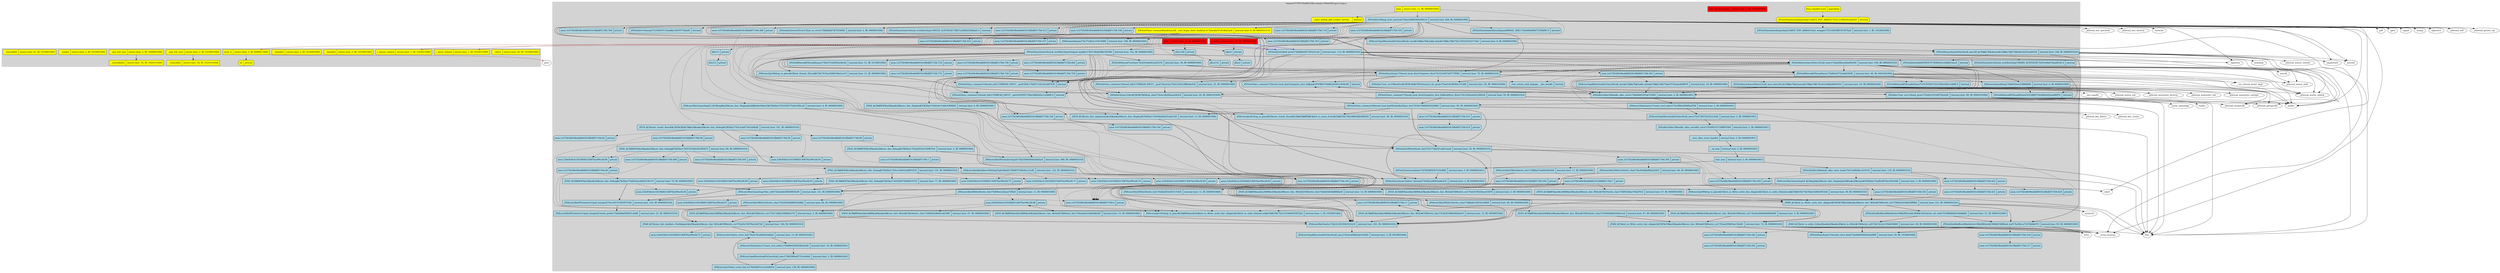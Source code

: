 digraph Summary {
  // Module: 
  subgraph cluster_4294967295 {
    style = filled;
    color = lightgrey;
    label = "";
    node [style=filled,fillcolor=lightblue];
    M4294967295_1382681549752930563 [shape="record",label="__clzsi2|extern (inst: 29, ffl: 1010001000)}",fillcolor="yellow"]; // function, visibility, dsoLocal, preserved, not eligible to import
    M4294967295_2035041623734314665 [shape="record",label="print_it|extern (inst: 2, ffl: 0000011000)}",fillcolor="yellow"]; // function, dsoLocal, not eligible to import
    M4294967295_3194354658355578102 [shape="record",label="c_never_inlined|extern (inst: 1, ffl: 1010011000)}",fillcolor="yellow"]; // function, dsoLocal, not eligible to import
    M4294967295_3780948662855258716 [shape="Mrecord",label="str|private}",fillcolor="yellow"]; // variable, constant, dsoLocal, not eligible to import
    M4294967295_4517987130037941523 [shape="record",label="__extendhfsf2|extern (inst: 30, ffl: 1000101000)}",fillcolor="yellow"]; // function, visibility, dsoLocal, not eligible to import
    M4294967295_7878643090645674459 [shape="record",label="__floatdisf|extern (inst: 2, ffl: 1010001000)}",fillcolor="yellow"]; // function, visibility, dsoLocal, preserved, not eligible to import
    M4294967295_7977289520871601084 [shape="record",label="__floatdixf|extern (inst: 2, ffl: 1010001000)}",fillcolor="yellow"]; // function, visibility, dsoLocal, preserved, not eligible to import
    M4294967295_7991820659989285071 [shape="record",label="c_always_inlined|extern (inst: 1, ffl: 1010011000)}",fillcolor="yellow"]; // function, dsoLocal, not eligible to import
    M4294967295_8144914199976775446 [shape="record",label="__gnu_f2h_ieee|extern (inst: 2, ffl: 1010001000)}",fillcolor="yellow"]; // function, visibility, dsoLocal, preserved, not eligible to import
    M4294967295_10047425869264576372 [shape="record",label="__truncsfhf2|extern (inst: 58, ffl: 1010101000)}",fillcolor="yellow"]; // function, visibility, dsoLocal, not eligible to import
    M4294967295_15193678060512224300 [shape="record",label="__gnu_h2f_ieee|extern (inst: 2, ffl: 1000001000)}",fillcolor="yellow"]; // function, visibility, dsoLocal, preserved, not eligible to import
    M4294967295_15650339089946163579 [shape="record",label="__negdi2|extern (inst: 2, ffl: 1010001000)}",fillcolor="yellow"]; // function, visibility, dsoLocal, preserved, not eligible to import
    M4294967295_15977682644925902008 [shape="record",label="__truncdfhf2|extern (inst: 61, ffl: 1010001000)}",fillcolor="yellow"]; // function, visibility, dsoLocal, preserved, not eligible to import
    // Edges:
    M4294967295_2035041623734314665 -> M4294967295_3780948662855258716 [style=dashed]; // ref
    M4294967295_8144914199976775446 -> M4294967295_10047425869264576372 // call (hotness : Unknown)
    M4294967295_15193678060512224300 -> M4294967295_4517987130037941523 // call (hotness : Unknown)
  }
  // Module: /insilications/gstuff/stuff/things/build/git-clr/cross-lang-lto-pgo-smoketest2/target/x86_64-unknown-linux-gnu/release/deps/rsmain-677957e4a8b5338a.rsmain.19de4ef9-cgu.0.rcgu.o
  subgraph cluster_0 {
    style = filled;
    color = lightgrey;
    label = "rsmain-677957e4a8b5338a.rsmain.19de4ef9-cgu.0.rcgu.o";
    node [style=filled,fillcolor=lightblue];
    M0_10506814607264262 [shape="record",label="_ZN3std2io5error5Error13last_os_error17hfdb0dd74f7f1049fE|internal (inst: 2, ffl: 0000001000)}"]; // function, dsoLocal
    M0_12351681666615882 [shape="record",label="_ZN3std6thread7current17hcb35a9ef45ac6537E|internal (inst: 39, ffl: 0000001000)}"]; // function, dsoLocal
    M0_143977376162639530 [shape="record",label="_ZN50_$LT$$RF$mut$u20$W$u20$as$u20$core..fmt..Write$GT$9write_str17h5c7dd0e10000b537E|internal (inst: 3, ffl: 0000001000)}"]; // function, dsoLocal
    M0_241250894192534169 [shape="record",label="_ZN80_$LT$std..io..Write..write_fmt..Adapter$LT$T$GT$$u20$as$u20$core..fmt..Write$GT$9write_str17h8d3ab194bb3ff9fbE|internal (inst: 221, ffl: 0000001010)}"]; // function, dsoLocal
    M0_337355733912966830 [shape="Mrecord",label="anon.23dc83de3c16530b8513b870ac99ecfd.72|private}"]; // variable, constant, dsoLocal
    M0_342122333441866789 [shape="Mrecord",label="anon.1e575b3d0c9beddd4010c58bdbf7c7b6.218|private}"]; // variable, constant, dsoLocal
    M0_430059599634358429 [shape="Mrecord",label="anon.1e575b3d0c9beddd4010c58bdbf7c7b6.105|private}"]; // variable, constant, dsoLocal
    M0_478659099324932813 [shape="Mrecord",label="_ZN3std3sys4unix14stack_overflow3imp13NEED_ALTSTACK17hfb7a328d02584dfaE.0|internal}"]; // variable, dsoLocal
    M0_646605923089535137 [shape="record",label="_ZN4core3fmt5Write9write_fmt17h8fba47a64856b030E|internal (inst: 11, ffl: 0000001000)}"]; // function, dsoLocal
    M0_799029524509754592 [shape="record",label="_ZN3std7process5abort17h7b05894397c65e88E|internal (inst: 2, ffl: 0000001001)}"]; // function, dsoLocal
    M0_873248282960796791 [shape="record",label="_ZN42_$LT$$RF$T$u20$as$u20$core..fmt..Debug$GT$3fmt17h5da855ef136997feE|internal (inst: 2, ffl: 0000001000)}"]; // function, dsoLocal
    M0_910016019655981192 [shape="Mrecord",label="anon.23dc83de3c16530b8513b870ac99ecfd.93|private}"]; // variable, constant, dsoLocal
    M0_928948446433611586 [shape="Mrecord",label="_ZN3std3sys4unix4args3imp15ARGV_INIT_ARRAY17h35121d6b24cba6e0E|internal}",fillcolor="yellow"]; // variable, constant, dsoLocal, not eligible to import
    M0_954192942585520457 [shape="Mrecord",label="anon.1e575b3d0c9beddd4010c58bdbf7c7b6.413|private}"]; // variable, constant, dsoLocal
    M0_977876170167238701 [shape="record",label="_ZN59_$LT$core..fmt..Arguments$u20$as$u20$core..fmt..Display$GT$3fmt17h4546a0fa35cda510E|internal (inst: 12, ffl: 0000001000)}"]; // function, dsoLocal
    M0_1119185193324090729 [shape="Mrecord",label="_ZN3std3sys4unix14stack_overflow3imp13MAIN_ALTSTACK17h5f1cb0a67daa0f52E.0|internal}"]; // variable, dsoLocal
    M0_1226390714920432080 [shape="record",label="_ZN3std4sync4once4Once9call_once28_$u7b$$u7b$closure$u7d$$u7d$17hbfe4ec9325ea6925E|internal (inst: 108, ffl: 0000001010)}"]; // function, dsoLocal
    M0_1498835514019663351 [shape="record",label="_ZN4core3fmt9Formatter12pad_integral17hcc4457e32f3975cbE|internal (inst: 310, ffl: 0000001010)}"]; // function, dsoLocal
    M0_1691109675158206718 [shape="Mrecord",label="anon.23dc83de3c16530b8513b870ac99ecfd.84|private}"]; // variable, constant, dsoLocal
    M0_1738105872720443081 [shape="record",label="_ZN3std3sys4unix14abort_internal17h3fd1a2f661ba8e43E|internal (inst: 2, ffl: 0000001001)}"]; // function, dsoLocal
    M0_1778967177754925426 [shape="Mrecord",label="anon.23dc83de3c16530b8513b870ac99ecfd.86|private}"]; // variable, constant, dsoLocal
    M0_1779771772994481374 [shape="Mrecord",label="_ZN3std2io5stdio6STDOUT17h969252c428b23eacE|internal}"]; // variable, dsoLocal
    M0_1785573205434861232 [shape="record",label="_ZN70_$LT$core..result..Result$LT$T$C$E$GT$$u20$as$u20$core..fmt..Debug$GT$3fmt17h3c1ebd770c5c84afE|internal (inst: 161, ffl: 0000001010)}"]; // function, dsoLocal
    M0_1845509800611603972 [shape="Mrecord",label="alloc13|private}"]; // variable, constant, dsoLocal
    M0_1915417979904913486 [shape="record",label="_ZN50_$LT$$RF$mut$u20$W$u20$as$u20$core..fmt..Write$GT$9write_str17h4c019423bacb18f7E|internal (inst: 3, ffl: 0000001000)}"]; // function, dsoLocal
    M0_2001131334507988441 [shape="Mrecord",label="anon.23dc83de3c16530b8513b870ac99ecfd.97|private}"]; // variable, constant, dsoLocal
    M0_2096461841109787469 [shape="record",label="_ZN3std3sys4unix17decode_error_kind17he664056645a4e09fE|internal (inst: 39, ffl: 1010001000)}"]; // function, dsoLocal
    M0_2097230910114507860 [shape="Mrecord",label="anon.1e575b3d0c9beddd4010c58bdbf7c7b6.48|private}"]; // variable, constant, dsoLocal
    M0_2150507287670011915 [shape="record",label="caralho|extern (inst: 16, ffl: 0000001000)}",fillcolor="red"]; // function, dsoLocal, dead
    M0_2191763852908974288 [shape="record",label="_ZN3std2io5stdio6_print17hd6d6e0471852a7eaE|internal (inst: 113, ffl: 0000001010)}"]; // function, dsoLocal
    M0_2209824554317410942 [shape="record",label="_ZN50_$LT$$RF$mut$u20$W$u20$as$u20$core..fmt..Write$GT$9write_fmt17hb4d5df3dbf8fdfa4E|internal (inst: 15, ffl: 0000001000)}"]; // function, dsoLocal
    M0_2368659627722897371 [shape="Mrecord",label="_ZN3std6thread8ThreadId3new5GUARD17ha36fdc0f2ae0d897E|internal}"]; // variable, dsoLocal
    M0_2380221147295873581 [shape="Mrecord",label="anon.23dc83de3c16530b8513b870ac99ecfd.75|private}"]; // variable, constant, dsoLocal
    M0_2414764296323194237 [shape="record",label="_ZN50_$LT$$RF$mut$u20$W$u20$as$u20$core..fmt..Write$GT$9write_fmt17h3b3f1986b4f24a41E|internal (inst: 15, ffl: 0000001000)}"]; // function, dsoLocal
    M0_2590395491023763741 [shape="Mrecord",label="anon.1e575b3d0c9beddd4010c58bdbf7c7b6.718|private}"]; // variable, constant, dsoLocal
    M0_2707814302629105179 [shape="record",label="_ZN50_$LT$$RF$mut$u20$W$u20$as$u20$core..fmt..Write$GT$9write_str17ha5b344664bd60d49E|internal (inst: 3, ffl: 0000001000)}"]; // function, dsoLocal
    M0_2715226036181595061 [shape="record",label="_ZN4core3fmt5write17hb1fc281994332161E|internal (inst: 205, ffl: 0000001010)}"]; // function, dsoLocal
    M0_2770510323347597139 [shape="record",label="_ZN42_$LT$$RF$T$u20$as$u20$core..fmt..Debug$GT$3fmt17h165b973f56821f71E|internal (inst: 77, ffl: 0000001000)}"]; // function, dsoLocal
    M0_2785902164972952099 [shape="record",label="_ZN50_$LT$$RF$mut$u20$W$u20$as$u20$core..fmt..Write$GT$10write_char17h396fa8dfa5964e1aE|internal (inst: 67, ffl: 0000001000)}"]; // function, dsoLocal
    M0_2815942711995971247 [shape="record",label="_ZN3std3sys4unix4args3imp15ARGV_INIT_ARRAY12init_wrapper17h7e041f687d7207baE|internal (inst: 1, ffl: 1010001000)}"]; // function, dsoLocal
    M0_2976073188556580775 [shape="Mrecord",label="anon.1e575b3d0c9beddd4010c58bdbf7c7b6.83|private}"]; // variable, constant, dsoLocal
    M0_2988679663394871603 [shape="Mrecord",label="alloc12|private}"]; // variable, constant, dsoLocal
    M0_3036046952704343596 [shape="record",label="_ZN3std10sys_common17thread_local_dtor22register_dtor_fallback9run_dtors17hc1fc62ad5d12681bE|internal (inst: 59, ffl: 0000001010)}"]; // function, dsoLocal
    M0_3063666274849919733 [shape="Mrecord",label="_ZN3std10sys_common11thread_info11THREAD_INFO7__getit3VAL17h9671c9e1b1a46743E|internal}"]; // variable, dsoLocal
    M0_3082051126593482330 [shape="Mrecord",label="alloc2.91|private}"]; // variable, constant, dsoLocal
    M0_3126417809996365090 [shape="record",label="rust_oom|internal (inst: 3, ffl: 0000001001)}"]; // function, dsoLocal
    M0_3565027138413137998 [shape="Mrecord",label="anon.1e575b3d0c9beddd4010c58bdbf7c7b6.86|private}"]; // variable, constant, dsoLocal
    M0_3566188960976462234 [shape="record",label="_ZN4core3ptr101drop_in_place$LT$$RF$mut$u20$std..io..Write..write_fmt..Adapter$LT$std..io..stdio..StdoutLock$GT$$GT$17hcc515a600559f7b2E|internal (inst: 1, ffl: 1010001000)}"]; // function, dsoLocal
    M0_3628012898884185070 [shape="record",label="_ZN42_$LT$$RF$T$u20$as$u20$core..fmt..Debug$GT$3fmt17hd74310b23b10f3b7E|internal (inst: 88, ffl: 0000001010)}"]; // function, dsoLocal
    M0_3643692324884851406 [shape="Mrecord",label="_ZN3std10sys_common17thread_local_dtor22register_dtor_fallback5DTORS17hbfd22b3631c836c0E|internal}"]; // variable, dsoLocal
    M0_3935958345836612125 [shape="Mrecord",label="anon.1e575b3d0c9beddd4010c58bdbf7c7b6.108|private}"]; // variable, constant, dsoLocal
    M0_4059028577457575204 [shape="record",label="_ZN3std3sys4unix14stack_overflow3imp14signal_handler17h57c6ba658bc581f4E|internal (inst: 152, ffl: 0000001000)}"]; // function, dsoLocal
    M0_4063180062956481774 [shape="Mrecord",label="anon.1e575b3d0c9beddd4010c58bdbf7c7b6.11|private}"]; // variable, constant, dsoLocal
    M0_4080505424855294694 [shape="Mrecord",label="anon.1e575b3d0c9beddd4010c58bdbf7c7b6.728|private}"]; // variable, constant, dsoLocal
    M0_4125315685045642114 [shape="record",label="_ZN50_$LT$$RF$mut$u20$W$u20$as$u20$core..fmt..Write$GT$10write_char17hf65b2e9b4b1a6538E|internal (inst: 67, ffl: 0000001000)}"]; // function, dsoLocal
    M0_4654439265472981783 [shape="Mrecord",label="alloc3.89|private}"]; // variable, constant, dsoLocal
    M0_4661055959417178281 [shape="record",label="_ZN4core3fmt5Write9write_fmt17h904eee24aea72f6eE|internal (inst: 11, ffl: 0000001000)}"]; // function, dsoLocal
    M0_4739102951240900955 [shape="record",label="_ZN4core3fmt3num3imp52_$LT$impl$u20$core..fmt..Display$u20$for$u20$u32$GT$3fmt17h3258277b2b1985ceE|internal (inst: 4, ffl: 0000001000)}"]; // function, dsoLocal
    M0_4787891625397083878 [shape="record",label="_ZN4core3fmt5Write10write_char17h22fc9a0b88e01b8bE|internal (inst: 66, ffl: 0000001000)}"]; // function, dsoLocal
    M0_4893864396933245489 [shape="Mrecord",label="anon.1e575b3d0c9beddd4010c58bdbf7c7b6.412|private}"]; // variable, constant, dsoLocal
    M0_4921252458536211910 [shape="record",label="_ZN3std3sys4unix17thread_local_dtor13register_dtor17h123c697cbf777f94E|internal (inst: 70, ffl: 0000001010)}"]; // function, dsoLocal
    M0_5440637039325653910 [shape="Mrecord",label="anon.1e575b3d0c9beddd4010c58bdbf7c7b6.763|private}"]; // variable, constant, dsoLocal
    M0_5701639707948609664 [shape="Mrecord",label="_ZN3std6thread8ThreadId3new7COUNTER17h21f596cfdf2cc5b8E.0|internal}"]; // variable, dsoLocal
    M0_6522969958587917023 [shape="record",label="_ZN3std2io8buffered9bufwriter18BufWriter$LT$W$GT$9flush_buf17hc09a1a7527464607E|internal (inst: 93, ffl: 0000001000)}"]; // function, dsoLocal
    M0_6724355565725508599 [shape="Mrecord",label="anon.1e575b3d0c9beddd4010c58bdbf7c7b6.103|private}"]; // variable, constant, dsoLocal
    M0_6956931772190700405 [shape="record",label="_ZN44_$LT$$RF$T$u20$as$u20$core..fmt..Display$GT$3fmt17hd5e4c7cb8c438082E|internal (inst: 6, ffl: 0000001000)}"]; // function, dsoLocal
    M0_7034746060197384251 [shape="record",label="_ZN3std4sync4once4Once15call_once_force28_$u7b$$u7b$closure$u7d$$u7d$17hc9cc0c8fda809181E|internal (inst: 54, ffl: 0000001000)}"]; // function, dsoLocal
    M0_7072587761667690420 [shape="record",label="_ZN3std5alloc24default_alloc_error_hook17h31a09fcfbcc4147cE|internal (inst: 118, ffl: 0000001010)}"]; // function, dsoLocal
    M0_7141353083820588193 [shape="Mrecord",label="anon.23dc83de3c16530b8513b870ac99ecfd.98|private}"]; // variable, constant, dsoLocal
    M0_7186847045743315097 [shape="Mrecord",label="anon.1e575b3d0c9beddd4010c58bdbf7c7b6.731|private}"]; // variable, constant, dsoLocal
    M0_7233036374787178479 [shape="record",label="_ZN3std2rt19lang_start_internal17hda1d49b569a490ccE|internal (inst: 428, ffl: 0000001000)}"]; // function, dsoLocal
    M0_7441137874878679144 [shape="Mrecord",label="anon.23dc83de3c16530b8513b870ac99ecfd.85|private}"]; // variable, constant, dsoLocal
    M0_7509315881595204558 [shape="record",label="_ZN4core3ptr89drop_in_place$LT$std..io..Write..write_fmt..Adapter$LT$std..io..stdio..StdoutLock$GT$$GT$17hb76be5c68419f15dE|internal (inst: 39, ffl: 0000001010)}"]; // function, dsoLocal
    M0_7520877449293133319 [shape="record",label="_ZN3std6thread6Thread3new17hd0fed3722a6d55b9E|internal (inst: 44, ffl: 0001001000)}"]; // function, dsoLocal
    M0_7731868265916135735 [shape="Mrecord",label="anon.1e575b3d0c9beddd4010c58bdbf7c7b6.106|private}"]; // variable, constant, dsoLocal
    M0_7792509854198931572 [shape="Mrecord",label="_rust_extern_with_linkage___dso_handle|internal}"]; // variable, dsoLocal
    M0_7895792084410959262 [shape="Mrecord",label="_ZN3std10sys_common11thread_info11THREAD_INFO7__getit5STATE17h8a18862d2e1a24bfE.0|internal}"]; // variable, dsoLocal
    M0_8031369884461600406 [shape="record",label="_ZN60_$LT$std..io..stdio..StdoutRaw$u20$as$u20$std..io..Write$GT$9write_all17h613e2a1239a05980E|internal (inst: 48, ffl: 0000001000)}"]; // function, dsoLocal
    M0_8090369611861964870 [shape="record",label="_ZN4core3ptr81drop_in_place$LT$core..result..Result$LT$$LP$$RP$$C$std..io..error..Error$GT$$GT$17hfc380b3fbfe98f32E|internal (inst: 38, ffl: 0000001010)}"]; // function, dsoLocal
    M0_8169398478578457986 [shape="Mrecord",label="anon.1e575b3d0c9beddd4010c58bdbf7c7b6.414|private}"]; // variable, constant, dsoLocal
    M0_8514701317032132957 [shape="record",label="hello|extern (inst: 16, ffl: 0000001000)}",fillcolor="red"]; // function, dsoLocal, dead
    M0_8580524411427226982 [shape="record",label="_ZN4core3mem4drop17h6941feec2388bf08E|internal (inst: 6, ffl: 0000001000)}"]; // function, dsoLocal
    M0_8775021713001405844 [shape="Mrecord",label="anon.1e575b3d0c9beddd4010c58bdbf7c7b6.85|private}"]; // variable, constant, dsoLocal
    M0_8997112860477467742 [shape="record",label="__rg_oom|internal (inst: 2, ffl: 0000001001)}"]; // function, dsoLocal
    M0_9069592014409259747 [shape="Mrecord",label="anon.1e575b3d0c9beddd4010c58bdbf7c7b6.406|private}"]; // variable, constant, dsoLocal
    M0_9315412797734838967 [shape="Mrecord",label="anon.1e575b3d0c9beddd4010c58bdbf7c7b6.388|private}"]; // variable, constant, dsoLocal
    M0_9388314393739634370 [shape="Mrecord",label="_ZN3std3sys4unix6thread5guard9PAGE_SIZE17he6d9d286d73196d9E.0|internal}"]; // variable, dsoLocal
    M0_9495887371388354622 [shape="record",label="_ZN5alloc7raw_vec11finish_grow17h26615e7e9072b2edE|internal (inst: 99, ffl: 0000101000)}"]; // function, dsoLocal
    M0_9595831129516533431 [shape="Mrecord",label="anon.1e575b3d0c9beddd4010c58bdbf7c7b6.282|private}"]; // variable, constant, dsoLocal
    M0_9610627770985738006 [shape="Mrecord",label="llvm.compiler.used|appending}",fillcolor="yellow"]; // variable, not eligible to import
    M0_9689837743420797720 [shape="record",label="_ZN42_$LT$$RF$T$u20$as$u20$core..fmt..Debug$GT$3fmt17hdd1beceb66215617E|internal (inst: 79, ffl: 0000001000)}"]; // function, dsoLocal
    M0_9809365521691966659 [shape="Mrecord",label="anon.1e575b3d0c9beddd4010c58bdbf7c7b6.305|private}"]; // variable, constant, dsoLocal
    M0_10060314195865466910 [shape="record",label="_ZN5alloc5alloc18handle_alloc_error17hbdb9625f5ab73cf0E|internal (inst: 2, ffl: 0000001001)}"]; // function, dsoLocal
    M0_10538731278623470595 [shape="record",label="_ZN5alloc5alloc18handle_alloc_error8rt_error17h299155714ffd8704E|internal (inst: 2, ffl: 0000001001)}"]; // function, dsoLocal
    M0_10807027697962839113 [shape="Mrecord",label="anon.1e575b3d0c9beddd4010c58bdbf7c7b6.303|private}"]; // variable, constant, dsoLocal
    M0_11045099144465780922 [shape="record",label="_ZN4core3fmt9Formatter3pad17hd25446569d5d4d5aE|internal (inst: 848, ffl: 0000001010)}"]; // function, dsoLocal
    M0_11178532195777983712 [shape="record",label="__rust_alloc_error_handler|internal (inst: 2, ffl: 0000001001)}"]; // function, dsoLocal
    M0_11197186511216043226 [shape="Mrecord",label="anon.1e575b3d0c9beddd4010c58bdbf7c7b6.84|private}"]; // variable, constant, dsoLocal
    M0_11277862764627966082 [shape="record",label="_ZN3std2io5Write9write_fmt17h177db201cda67aeaE|internal (inst: 59, ffl: 0000001010)}"]; // function, dsoLocal
    M0_11328381645093787834 [shape="Mrecord",label="anon.1e575b3d0c9beddd4010c58bdbf7c7b6.302|private}"]; // variable, constant, dsoLocal
    M0_11490134934641951794 [shape="record",label="_ZN4core3ptr40drop_in_place$LT$std..thread..Thread$GT$17h7ba1608d7d6a1ec1E|internal (inst: 12, ffl: 0000001000)}"]; // function, dsoLocal
    M0_11727704306393398873 [shape="Mrecord",label="alloc2|private}"]; // variable, constant, dsoLocal
    M0_11750311543694081764 [shape="record",label="_ZN6rsmain4main17hc77cd4c1e7e61580E|internal (inst: 184, ffl: 0000001000)}"]; // function, dsoLocal
    M0_11844217554353786049 [shape="Mrecord",label="anon.1e575b3d0c9beddd4010c58bdbf7c7b6.415|private}"]; // variable, constant, dsoLocal
    M0_11858539720195289505 [shape="record",label="_ZN3std10sys_common9backtrace28__rust_begin_short_backtrace17haeade97c9c4b22aeE|internal (inst: 8, ffl: 0000101010)}",fillcolor="yellow"]; // function, dsoLocal, not eligible to import
    M0_11944940839220789507 [shape="Mrecord",label="anon.1e575b3d0c9beddd4010c58bdbf7c7b6.495|private}"]; // variable, constant, dsoLocal
    M0_11952761412424251012 [shape="record",label="_ZN4core3ops8function6FnOnce40call_once$u7b$$u7b$vtable.shim$u7d$$u7d$17hda757dcdaa2b68f7E|internal (inst: 54, ffl: 0000001000)}"]; // function, dsoLocal
    M0_12024816690295361182 [shape="Mrecord",label="anon.1e575b3d0c9beddd4010c58bdbf7c7b6.107|private}"]; // variable, constant, dsoLocal
    M0_12031158463661348832 [shape="Mrecord",label="anon.1e575b3d0c9beddd4010c58bdbf7c7b6.304|private}"]; // variable, constant, dsoLocal
    M0_12053434229554508580 [shape="record",label="_ZN4core3fmt8builders10DebugTuple5field17h9687539b2b1a7cafE|internal (inst: 122, ffl: 0000001010)}"]; // function, dsoLocal
    M0_12564801206793542775 [shape="record",label="_ZN5alloc4sync12Arc$LT$T$GT$9drop_slow17heecc8b20eaa5e63cE|internal (inst: 26, ffl: 0000101000)}"]; // function, dsoLocal
    M0_12620805008680717781 [shape="Mrecord",label="anon.1e575b3d0c9beddd4010c58bdbf7c7b6.729|private}"]; // variable, constant, dsoLocal
    M0_12652420244944271783 [shape="Mrecord",label="anon.1e575b3d0c9beddd4010c58bdbf7c7b6.7|private}"]; // variable, constant, dsoLocal
    M0_12782165903730100668 [shape="record",label="_ZN5alloc7raw_vec19RawVec$LT$T$C$A$GT$16reserve_for_push17had1eb38580cc5338E|internal (inst: 56, ffl: 0000101000)}"]; // function, dsoLocal
    M0_12887749630930469385 [shape="Mrecord",label="anon.1e575b3d0c9beddd4010c58bdbf7c7b6.420|private}"]; // variable, constant, dsoLocal
    M0_12925808680652930744 [shape="Mrecord",label="anon.23dc83de3c16530b8513b870ac99ecfd.83|private}"]; // variable, constant, dsoLocal
    M0_13116032528489859192 [shape="record",label="_ZN4core3ops8function6FnOnce40call_once$u7b$$u7b$vtable.shim$u7d$$u7d$17h2c7d32cf1422173aE|internal (inst: 8, ffl: 0000001000)}"]; // function, dsoLocal
    M0_13189601221499172471 [shape="record",label="_ZN3std2io8buffered9bufwriter18BufWriter$LT$W$GT$14write_all_cold17h7d98d0dfc434d8d6E|internal (inst: 51, ffl: 0000101000)}"]; // function, dsoLocal
    M0_13240408037937393030 [shape="Mrecord",label="anon.1e575b3d0c9beddd4010c58bdbf7c7b6.1|private}"]; // variable, constant, dsoLocal
    M0_13620113694933059349 [shape="record",label="_ZN4core3fmt3num3imp7fmt_u6417h3eda0e56059834c8E|internal (inst: 121, ffl: 0000001000)}"]; // function, dsoLocal
    M0_13681861386383028262 [shape="record",label="_ZN4core3ops8function6FnOnce9call_once17h60389ad2735ce8ebE|internal (inst: 2, ffl: 0000001001)}"]; // function, dsoLocal
    M0_13764272038434887189 [shape="Mrecord",label="_ZN3std2rt7cleanup7CLEANUP17heddbc53b78770dedE|internal}"]; // variable, dsoLocal
    M0_13852684898215056726 [shape="Mrecord",label="anon.1e575b3d0c9beddd4010c58bdbf7c7b6.764|private}"]; // variable, constant, dsoLocal
    M0_14235961549987838528 [shape="record",label="_ZN50_$LT$$RF$mut$u20$W$u20$as$u20$core..fmt..Write$GT$9write_fmt17h0eabde53afe0d624E|internal (inst: 15, ffl: 0000001000)}"]; // function, dsoLocal
    M0_14368036724288812801 [shape="record",label="_ZN4core3fmt5Write10write_char17hffda8c1441dc18dbE|internal (inst: 66, ffl: 0000001000)}"]; // function, dsoLocal
    M0_14404463895962298823 [shape="record",label="_ZN3std10sys_common16thread_local_key9StaticKey9lazy_init17h39a796660420248bE|internal (inst: 93, ffl: 0000001000)}"]; // function, dsoLocal
    M0_14484292750592927602 [shape="record",label="_ZN3std6thread6Thread4name17hb2721faf59e23bc6E|internal (inst: 12, ffl: 0110001000)}"]; // function, dsoLocal
    M0_14622858741536060504 [shape="record",label="_ZN3std10sys_common11thread_info11THREAD_INFO7__getit7destroy17h41255f1e986e6e02E|internal (inst: 25, ffl: 0000001000)}"]; // function, dsoLocal
    M0_14624718973223383610 [shape="Mrecord",label="anon.1e575b3d0c9beddd4010c58bdbf7c7b6.104|private}"]; // variable, constant, dsoLocal
    M0_14693728986613259761 [shape="Mrecord",label="anon.23dc83de3c16530b8513b870ac99ecfd.94|private}"]; // variable, constant, dsoLocal
    M0_14761286932760388936 [shape="record",label="_ZN4core3fmt5Write10write_char17he30efbbd8dda20fcE|internal (inst: 66, ffl: 0000001000)}"]; // function, dsoLocal
    M0_14807195490537628141 [shape="record",label="rust_eh_personality|extern (inst: 1, ffl: 1010001000)}",fillcolor="red"]; // function, dsoLocal, dead
    M0_14975032191556046650 [shape="Mrecord",label="anon.1e575b3d0c9beddd4010c58bdbf7c7b6.391|private}"]; // variable, constant, dsoLocal
    M0_15031268156030264232 [shape="record",label="_ZN4core3str19slice_error_fail_rt17h634b97e1a19a9bf5E|internal (inst: 138, ffl: 0000001000)}"]; // function, dsoLocal
    M0_15092300067627459012 [shape="Mrecord",label="__rustc_debug_gdb_scripts_section__|internal}",fillcolor="yellow"]; // variable, constant, dsoLocal, not eligible to import
    M0_15093875305430846663 [shape="record",label="_ZN50_$LT$$RF$mut$u20$W$u20$as$u20$core..fmt..Write$GT$10write_char17h8f3e9dac704af7f1E|internal (inst: 67, ffl: 0000001000)}"]; // function, dsoLocal
    M0_15238664305294570708 [shape="Mrecord",label="anon.1e575b3d0c9beddd4010c58bdbf7c7b6.496|private}"]; // variable, constant, dsoLocal
    M0_15259709732320130054 [shape="record",label="_ZN4core3fmt5Write9write_fmt17hd6af203e95317ef2E|internal (inst: 11, ffl: 0000001000)}"]; // function, dsoLocal
    M0_15303503735920913106 [shape="record",label="_ZN4core3ops8function6FnOnce9call_once17h1f73f37621b31c6bE|internal (inst: 2, ffl: 0000001001)}"]; // function, dsoLocal
    M0_15317303889007532599 [shape="Mrecord",label="anon.1e575b3d0c9beddd4010c58bdbf7c7b6.217|private}"]; // variable, constant, dsoLocal
    M0_15339179886362786124 [shape="Mrecord",label="anon.23dc83de3c16530b8513b870ac99ecfd.89|private}"]; // variable, constant, dsoLocal
    M0_15385961871123397069 [shape="Mrecord",label="anon.1e575b3d0c9beddd4010c58bdbf7c7b6.732|private}"]; // variable, constant, dsoLocal
    M0_15475377009122958683 [shape="record",label="_ZN4core10intrinsics17const_eval_select17hc5f66cd5b0faaf7bE|internal (inst: 2, ffl: 0000001001)}"]; // function, dsoLocal
    M0_15822663052811949562 [shape="record",label="main|extern (inst: 11, ffl: 0000001000)}",fillcolor="yellow"]; // function, dsoLocal, preserved, not eligible to import
    M0_16067069646134346415 [shape="Mrecord",label="anon.1e575b3d0c9beddd4010c58bdbf7c7b6.283|private}"]; // variable, constant, dsoLocal
    M0_16067393020759198901 [shape="Mrecord",label="anon.1e575b3d0c9beddd4010c58bdbf7c7b6.730|private}"]; // variable, constant, dsoLocal
    M0_16627263747042488413 [shape="record",label="_ZN42_$LT$$RF$T$u20$as$u20$core..fmt..Debug$GT$3fmt17h3ca14b253a6897d7E|internal (inst: 191, ffl: 0000001010)}"]; // function, dsoLocal
    M0_16676627224191483797 [shape="record",label="_ZN3std4sync4once4Once10call_inner17hab2f8aecbdad9e83E|internal (inst: 330, ffl: 0000001010)}"]; // function, dsoLocal
    M0_16715559051899622998 [shape="Mrecord",label="anon.1e575b3d0c9beddd4010c58bdbf7c7b6.421|private}"]; // variable, constant, dsoLocal
    M0_16810172372597914322 [shape="Mrecord",label="anon.1e575b3d0c9beddd4010c58bdbf7c7b6.0|private}"]; // variable, constant, dsoLocal
    M0_16902762309891052838 [shape="record",label="_ZN68_$LT$core..fmt..builders..PadAdapter$u20$as$u20$core..fmt..Write$GT$9write_str17h2d1d7d978a10c87dE|internal (inst: 160, ffl: 0000001010)}"]; // function, dsoLocal
    M0_16914550009415900770 [shape="Mrecord",label="alloc3|private}"]; // variable, constant, dsoLocal
    M0_16973011647329456319 [shape="record",label="_ZN4core3str16slice_error_fail17he675fca694416dbbE|internal (inst: 13, ffl: 0000101001)}"]; // function, dsoLocal
    M0_17210354697317378082 [shape="record",label="_ZN4core3fmt3num3imp54_$LT$impl$u20$core..fmt..Display$u20$for$u20$usize$GT$3fmt17hafbc8074e1050c9fE|internal (inst: 3, ffl: 0000001000)}"]; // function, dsoLocal
    M0_17408440609275868994 [shape="Mrecord",label="anon.1e575b3d0c9beddd4010c58bdbf7c7b6.422|private}"]; // variable, constant, dsoLocal
    M0_17420663722246294126 [shape="Mrecord",label="anon.23dc83de3c16530b8513b870ac99ecfd.71|private}"]; // variable, constant, dsoLocal
    M0_17436288833400630211 [shape="Mrecord",label="anon.23dc83de3c16530b8513b870ac99ecfd.76|private}"]; // variable, constant, dsoLocal
    M0_17707213364181088834 [shape="record",label="_ZN4core10intrinsics17const_eval_select17h6d892995b59bc4e0E|internal (inst: 10, ffl: 0000001001)}"]; // function, dsoLocal
    M0_17780801854282249923 [shape="record",label="_ZN4core3fmt9Formatter12pad_integral12write_prefix17h82bbbf508551c6dfE|internal (inst: 25, ffl: 0000101010)}"]; // function, dsoLocal
    M0_17977419952351713726 [shape="record",label="_ZN80_$LT$std..io..Write..write_fmt..Adapter$LT$T$GT$$u20$as$u20$core..fmt..Write$GT$9write_str17h5aef39bf1ba15b4dE|internal (inst: 74, ffl: 0000001010)}"]; // function, dsoLocal
    M0_18346407118449803592 [shape="record",label="_ZN4core3ops8function6FnOnce9call_once17hcbce64842ab14382E|internal (inst: 3, ffl: 0010001000)}"]; // function, dsoLocal
    // Edges:
    M0_12351681666615882 -> M0_7895792084410959262 [style=dashed]; // ref
    M0_12351681666615882 -> M0_3063666274849919733 [style=dashed]; // ref
    M0_12351681666615882 -> M0_4921252458536211910 // call (hotness : Unknown)
    M0_12351681666615882 -> M0_7520877449293133319 // call (hotness : Unknown)
    M0_143977376162639530 -> M0_16902762309891052838 // call (hotness : Unknown)
    M0_241250894192534169 -> M0_6522969958587917023 // call (hotness : Unknown)
    M0_241250894192534169 -> M0_13189601221499172471 // call (hotness : Unknown)
    M0_241250894192534169 -> M0_8031369884461600406 // call (hotness : Unknown)
    M0_342122333441866789 -> M0_15317303889007532599 [style=dashed]; // ref
    M0_646605923089535137 -> M0_12652420244944271783 [style=dashed]; // ref
    M0_646605923089535137 -> M0_2715226036181595061 // call (hotness : Unknown)
    M0_799029524509754592 -> M0_1738105872720443081 // call (hotness : Unknown)
    M0_873248282960796791 -> M0_13240408037937393030 [style=dashed]; // ref
    M0_873248282960796791 -> M0_11045099144465780922 // call (hotness : Unknown)
    M0_928948446433611586 -> M0_2815942711995971247 [style=dashed]; // ref
    M0_954192942585520457 -> M0_4893864396933245489 [style=dashed]; // ref
    M0_977876170167238701 -> M0_2715226036181595061 // call (hotness : Unknown)
    M0_1226390714920432080 -> M0_1779771772994481374 [style=dashed]; // ref
    M0_1226390714920432080 -> M0_1119185193324090729 [style=dashed,color=forestgreen]; // const-ref
    M0_1226390714920432080 -> M0_6522969958587917023 // call (hotness : Unknown)
    M0_1498835514019663351 -> M0_17780801854282249923 // call (hotness : Unknown)
    M0_1785573205434861232 -> M0_8775021713001405844 [style=dashed]; // ref
    M0_1785573205434861232 -> M0_3565027138413137998 [style=dashed]; // ref
    M0_1785573205434861232 -> M0_1778967177754925426 [style=dashed]; // ref
    M0_1785573205434861232 -> M0_7441137874878679144 [style=dashed]; // ref
    M0_1785573205434861232 -> M0_2976073188556580775 [style=dashed]; // ref
    M0_1785573205434861232 -> M0_11197186511216043226 [style=dashed]; // ref
    M0_1785573205434861232 -> M0_12053434229554508580 // call (hotness : Unknown)
    M0_1845509800611603972 -> M0_2988679663394871603 [style=dashed]; // ref
    M0_1845509800611603972 -> M0_430059599634358429 [style=dashed]; // ref
    M0_1915417979904913486 -> M0_241250894192534169 // call (hotness : Unknown)
    M0_2097230910114507860 -> M0_9689837743420797720 [style=dashed]; // ref
    M0_2097230910114507860 -> M0_3566188960976462234 [style=dashed]; // ref
    M0_2150507287670011915 -> M0_16914550009415900770 [style=dashed]; // ref
    M0_2150507287670011915 -> M0_16810172372597914322 [style=dashed]; // ref
    M0_2150507287670011915 -> M0_2191763852908974288 [color=blue]; // call (hotness : Cold)
    M0_2191763852908974288 -> M0_1779771772994481374 [style=dashed]; // ref
    M0_2191763852908974288 -> M0_14975032191556046650 [style=dashed]; // ref
    M0_2191763852908974288 -> M0_9809365521691966659 [style=dashed]; // ref
    M0_2191763852908974288 -> M0_12031158463661348832 [style=dashed]; // ref
    M0_2191763852908974288 -> M0_16676627224191483797 // call (hotness : Unknown)
    M0_2191763852908974288 -> M0_2715226036181595061 // call (hotness : Unknown)
    M0_2209824554317410942 -> M0_12652420244944271783 [style=dashed]; // ref
    M0_2209824554317410942 -> M0_2715226036181595061 // call (hotness : Unknown)
    M0_2414764296323194237 -> M0_4063180062956481774 [style=dashed]; // ref
    M0_2414764296323194237 -> M0_2715226036181595061 // call (hotness : Unknown)
    M0_2707814302629105179 -> M0_17977419952351713726 // call (hotness : Unknown)
    M0_2715226036181595061 -> M0_18346407118449803592 [style=dashed]; // ref
    M0_2770510323347597139 -> M0_14693728986613259761 [style=dashed]; // ref
    M0_2770510323347597139 -> M0_1498835514019663351 // call (hotness : Unknown)
    M0_2770510323347597139 -> M0_13620113694933059349 // call (hotness : Unknown)
    M0_2785902164972952099 -> M0_17977419952351713726 // call (hotness : Unknown)
    M0_3036046952704343596 -> M0_3643692324884851406 [style=dashed]; // ref
    M0_3036046952704343596 -> M0_14404463895962298823 // call (hotness : Unknown)
    M0_3126417809996365090 -> M0_7072587761667690420 // call (hotness : Unknown)
    M0_3126417809996365090 -> M0_799029524509754592 // call (hotness : Unknown)
    M0_3565027138413137998 -> M0_873248282960796791 [style=dashed]; // ref
    M0_3565027138413137998 -> M0_3566188960976462234 [style=dashed]; // ref
    M0_3628012898884185070 -> M0_11944940839220789507 [style=dashed]; // ref
    M0_3628012898884185070 -> M0_2097230910114507860 [style=dashed]; // ref
    M0_3628012898884185070 -> M0_15238664305294570708 [style=dashed]; // ref
    M0_3628012898884185070 -> M0_1778967177754925426 [style=dashed]; // ref
    M0_3628012898884185070 -> M0_7441137874878679144 [style=dashed]; // ref
    M0_3628012898884185070 -> M0_12053434229554508580 // call (hotness : Unknown)
    M0_3643692324884851406 -> M0_3036046952704343596 [style=dashed]; // ref
    M0_3935958345836612125 -> M0_12024816690295361182 [style=dashed]; // ref
    M0_4059028577457575204 -> M0_9069592014409259747 [style=dashed]; // ref
    M0_4059028577457575204 -> M0_6956931772190700405 [style=dashed]; // ref
    M0_4059028577457575204 -> M0_16067393020759198901 [style=dashed]; // ref
    M0_4059028577457575204 -> M0_15385961871123397069 [style=dashed]; // ref
    M0_4059028577457575204 -> M0_16810172372597914322 [style=dashed]; // ref
    M0_4059028577457575204 -> M0_977876170167238701 [style=dashed]; // ref
    M0_4059028577457575204 -> M0_7731868265916135735 [style=dashed]; // ref
    M0_4059028577457575204 -> M0_7895792084410959262 [style=dashed]; // ref
    M0_4059028577457575204 -> M0_3063666274849919733 [style=dashed]; // ref
    M0_4059028577457575204 -> M0_4921252458536211910 // call (hotness : Unknown)
    M0_4059028577457575204 -> M0_7520877449293133319 // call (hotness : Unknown)
    M0_4059028577457575204 -> M0_12351681666615882 // call (hotness : Unknown)
    M0_4059028577457575204 -> M0_14484292750592927602 // call (hotness : Unknown)
    M0_4059028577457575204 -> M0_11277862764627966082 // call (hotness : Unknown)
    M0_4059028577457575204 -> M0_8090369611861964870 // call (hotness : Unknown)
    M0_4059028577457575204 -> M0_11490134934641951794 // call (hotness : Unknown)
    M0_4059028577457575204 -> M0_1738105872720443081 // call (hotness : Unknown)
    M0_4063180062956481774 -> M0_2707814302629105179 [style=dashed]; // ref
    M0_4063180062956481774 -> M0_2785902164972952099 [style=dashed]; // ref
    M0_4063180062956481774 -> M0_2414764296323194237 [style=dashed]; // ref
    M0_4063180062956481774 -> M0_3566188960976462234 [style=dashed]; // ref
    M0_4125315685045642114 -> M0_16902762309891052838 // call (hotness : Unknown)
    M0_4654439265472981783 -> M0_3082051126593482330 [style=dashed]; // ref
    M0_4661055959417178281 -> M0_7141353083820588193 [style=dashed]; // ref
    M0_4661055959417178281 -> M0_2715226036181595061 // call (hotness : Unknown)
    M0_4739102951240900955 -> M0_13620113694933059349 // call (hotness : Unknown)
    M0_4787891625397083878 -> M0_16902762309891052838 // call (hotness : Unknown)
    M0_4921252458536211910 -> M0_3063666274849919733 [style=dashed]; // ref
    M0_4921252458536211910 -> M0_14622858741536060504 [style=dashed]; // ref
    M0_4921252458536211910 -> M0_7792509854198931572 [style=dashed]; // ref
    M0_4921252458536211910 -> M0_3643692324884851406 [style=dashed]; // ref
    M0_4921252458536211910 -> M0_14404463895962298823 // call (hotness : Unknown)
    M0_4921252458536211910 -> M0_12782165903730100668 // call (hotness : Unknown)
    M0_4921252458536211910 -> M0_10060314195865466910 // call (hotness : Unknown)
    M0_6522969958587917023 -> M0_342122333441866789 [style=dashed]; // ref
    M0_6522969958587917023 -> M0_2096461841109787469 // call (hotness : Unknown)
    M0_6956931772190700405 -> M0_11045099144465780922 // call (hotness : Unknown)
    M0_7034746060197384251 -> M0_10060314195865466910 // call (hotness : Unknown)
    M0_7072587761667690420 -> M0_17210354697317378082 [style=dashed]; // ref
    M0_7072587761667690420 -> M0_17408440609275868994 [style=dashed]; // ref
    M0_7072587761667690420 -> M0_11328381645093787834 [style=dashed]; // ref
    M0_7072587761667690420 -> M0_12031158463661348832 [style=dashed]; // ref
    M0_7072587761667690420 -> M0_2715226036181595061 // call (hotness : Unknown)
    M0_7141353083820588193 -> M0_143977376162639530 [style=dashed]; // ref
    M0_7141353083820588193 -> M0_4125315685045642114 [style=dashed]; // ref
    M0_7141353083820588193 -> M0_14235961549987838528 [style=dashed]; // ref
    M0_7141353083820588193 -> M0_3566188960976462234 [style=dashed]; // ref
    M0_7233036374787178479 -> M0_2590395491023763741 [style=dashed]; // ref
    M0_7233036374787178479 -> M0_13852684898215056726 [style=dashed]; // ref
    M0_7233036374787178479 -> M0_16810172372597914322 [style=dashed]; // ref
    M0_7233036374787178479 -> M0_977876170167238701 [style=dashed]; // ref
    M0_7233036374787178479 -> M0_7731868265916135735 [style=dashed]; // ref
    M0_7233036374787178479 -> M0_4059028577457575204 [style=dashed]; // ref
    M0_7233036374787178479 -> M0_6724355565725508599 [style=dashed]; // ref
    M0_7233036374787178479 -> M0_1785573205434861232 [style=dashed]; // ref
    M0_7233036374787178479 -> M0_3935958345836612125 [style=dashed]; // ref
    M0_7233036374787178479 -> M0_954192942585520457 [style=dashed]; // ref
    M0_7233036374787178479 -> M0_9315412797734838967 [style=dashed]; // ref
    M0_7233036374787178479 -> M0_13764272038434887189 [style=dashed]; // ref
    M0_7233036374787178479 -> M0_478659099324932813 [style=dashed]; // ref
    M0_7233036374787178479 -> M0_9388314393739634370 [style=dashed]; // ref
    M0_7233036374787178479 -> M0_7895792084410959262 [style=dashed]; // ref
    M0_7233036374787178479 -> M0_3063666274849919733 [style=dashed]; // ref
    M0_7233036374787178479 -> M0_1119185193324090729 [style=dashed,color=violetred]; // writeOnly-ref
    M0_7233036374787178479 -> M0_11277862764627966082 // call (hotness : Unknown)
    M0_7233036374787178479 -> M0_8090369611861964870 // call (hotness : Unknown)
    M0_7233036374787178479 -> M0_1738105872720443081 // call (hotness : Unknown)
    M0_7233036374787178479 -> M0_10506814607264262 // call (hotness : Unknown)
    M0_7233036374787178479 -> M0_10060314195865466910 // call (hotness : Unknown)
    M0_7233036374787178479 -> M0_7520877449293133319 // call (hotness : Unknown)
    M0_7233036374787178479 -> M0_4921252458536211910 // call (hotness : Unknown)
    M0_7233036374787178479 -> M0_12564801206793542775 // call (hotness : Unknown)
    M0_7233036374787178479 -> M0_11858539720195289505 // call (hotness : Unknown)
    M0_7233036374787178479 -> M0_16676627224191483797 // call (hotness : Unknown)
    M0_7520877449293133319 -> M0_2368659627722897371 [style=dashed]; // ref
    M0_7520877449293133319 -> M0_5701639707948609664 [style=dashed]; // ref
    M0_7520877449293133319 -> M0_8580524411427226982 // call (hotness : Unknown)
    M0_7520877449293133319 -> M0_10060314195865466910 // call (hotness : Unknown)
    M0_7731868265916135735 -> M0_14624718973223383610 [style=dashed]; // ref
    M0_7731868265916135735 -> M0_430059599634358429 [style=dashed]; // ref
    M0_8031369884461600406 -> M0_16067069646134346415 [style=dashed]; // ref
    M0_8031369884461600406 -> M0_2096461841109787469 // call (hotness : Unknown)
    M0_8514701317032132957 -> M0_4654439265472981783 [style=dashed]; // ref
    M0_8514701317032132957 -> M0_16810172372597914322 [style=dashed]; // ref
    M0_8514701317032132957 -> M0_2191763852908974288 [color=blue]; // call (hotness : Cold)
    M0_8580524411427226982 -> M0_2368659627722897371 [style=dashed]; // ref
    M0_8997112860477467742 -> M0_3126417809996365090 // call (hotness : Unknown)
    M0_9315412797734838967 -> M0_13116032528489859192 [style=dashed]; // ref
    M0_9315412797734838967 -> M0_1226390714920432080 [style=dashed]; // ref
    M0_9315412797734838967 -> M0_3566188960976462234 [style=dashed]; // ref
    M0_9610627770985738006 -> M0_928948446433611586 [style=dashed]; // ref
    M0_9689837743420797720 -> M0_14693728986613259761 [style=dashed]; // ref
    M0_9689837743420797720 -> M0_1498835514019663351 // call (hotness : Unknown)
    M0_9689837743420797720 -> M0_13620113694933059349 // call (hotness : Unknown)
    M0_9809365521691966659 -> M0_7509315881595204558 [style=dashed]; // ref
    M0_9809365521691966659 -> M0_241250894192534169 [style=dashed]; // ref
    M0_9809365521691966659 -> M0_14761286932760388936 [style=dashed]; // ref
    M0_9809365521691966659 -> M0_646605923089535137 [style=dashed]; // ref
    M0_10060314195865466910 -> M0_15475377009122958683 // call (hotness : Unknown)
    M0_10538731278623470595 -> M0_11178532195777983712 // call (hotness : Unknown)
    M0_11178532195777983712 -> M0_8997112860477467742 // call (hotness : Unknown)
    M0_11197186511216043226 -> M0_3628012898884185070 [style=dashed]; // ref
    M0_11197186511216043226 -> M0_3566188960976462234 [style=dashed]; // ref
    M0_11277862764627966082 -> M0_11328381645093787834 [style=dashed]; // ref
    M0_11277862764627966082 -> M0_12031158463661348832 [style=dashed]; // ref
    M0_11277862764627966082 -> M0_2715226036181595061 // call (hotness : Unknown)
    M0_11328381645093787834 -> M0_17977419952351713726 [style=dashed]; // ref
    M0_11328381645093787834 -> M0_14368036724288812801 [style=dashed]; // ref
    M0_11328381645093787834 -> M0_15259709732320130054 [style=dashed]; // ref
    M0_11328381645093787834 -> M0_7509315881595204558 [style=dashed]; // ref
    M0_11490134934641951794 -> M0_12564801206793542775 // call (hotness : Unknown)
    M0_11750311543694081764 -> M0_4739102951240900955 [style=dashed]; // ref
    M0_11750311543694081764 -> M0_1845509800611603972 [style=dashed]; // ref
    M0_11750311543694081764 -> M0_16914550009415900770 [style=dashed]; // ref
    M0_11750311543694081764 -> M0_16810172372597914322 [style=dashed]; // ref
    M0_11750311543694081764 -> M0_4654439265472981783 [style=dashed]; // ref
    M0_11750311543694081764 -> M0_2191763852908974288 [color=brown]; // call (hotness : Hot)
    M0_11844217554353786049 -> M0_8169398478578457986 [style=dashed]; // ref
    M0_11858539720195289505 -> M0_11750311543694081764 [style=dashed]; // ref
    M0_11858539720195289505 -> M0_11750311543694081764 [color=brown]; // call (hotness : Hot)
    M0_11952761412424251012 -> M0_10060314195865466910 // call (hotness : Unknown)
    M0_12031158463661348832 -> M0_10807027697962839113 [style=dashed]; // ref
    M0_12053434229554508580 -> M0_17436288833400630211 [style=dashed]; // ref
    M0_12053434229554508580 -> M0_1691109675158206718 [style=dashed]; // ref
    M0_12053434229554508580 -> M0_12925808680652930744 [style=dashed]; // ref
    M0_12053434229554508580 -> M0_17420663722246294126 [style=dashed]; // ref
    M0_12053434229554508580 -> M0_2380221147295873581 [style=dashed]; // ref
    M0_12652420244944271783 -> M0_3566188960976462234 [style=dashed]; // ref
    M0_12652420244944271783 -> M0_1915417979904913486 [style=dashed]; // ref
    M0_12652420244944271783 -> M0_15093875305430846663 [style=dashed]; // ref
    M0_12652420244944271783 -> M0_2209824554317410942 [style=dashed]; // ref
    M0_12782165903730100668 -> M0_9495887371388354622 // call (hotness : Unknown)
    M0_12782165903730100668 -> M0_10060314195865466910 // call (hotness : Unknown)
    M0_13116032528489859192 -> M0_1226390714920432080 // call (hotness : Unknown)
    M0_13189601221499172471 -> M0_6522969958587917023 // call (hotness : Unknown)
    M0_13189601221499172471 -> M0_8031369884461600406 // call (hotness : Unknown)
    M0_13620113694933059349 -> M0_2001131334507988441 [style=dashed]; // ref
    M0_13620113694933059349 -> M0_16810172372597914322 [style=dashed]; // ref
    M0_13620113694933059349 -> M0_1498835514019663351 // call (hotness : Unknown)
    M0_13681861386383028262 -> M0_15031268156030264232 // call (hotness : Unknown)
    M0_13852684898215056726 -> M0_5440637039325653910 [style=dashed]; // ref
    M0_14235961549987838528 -> M0_7141353083820588193 [style=dashed]; // ref
    M0_14235961549987838528 -> M0_2715226036181595061 // call (hotness : Unknown)
    M0_14368036724288812801 -> M0_17977419952351713726 // call (hotness : Unknown)
    M0_14404463895962298823 -> M0_3643692324884851406 [style=dashed]; // ref
    M0_14404463895962298823 -> M0_11844217554353786049 [style=dashed]; // ref
    M0_14404463895962298823 -> M0_16810172372597914322 [style=dashed]; // ref
    M0_14404463895962298823 -> M0_977876170167238701 [style=dashed]; // ref
    M0_14404463895962298823 -> M0_7731868265916135735 [style=dashed]; // ref
    M0_14404463895962298823 -> M0_11277862764627966082 // call (hotness : Unknown)
    M0_14404463895962298823 -> M0_8090369611861964870 // call (hotness : Unknown)
    M0_14404463895962298823 -> M0_1738105872720443081 // call (hotness : Unknown)
    M0_14622858741536060504 -> M0_7895792084410959262 [style=dashed]; // ref
    M0_14622858741536060504 -> M0_12564801206793542775 // call (hotness : Unknown)
    M0_14761286932760388936 -> M0_241250894192534169 // call (hotness : Unknown)
    M0_14975032191556046650 -> M0_11952761412424251012 [style=dashed]; // ref
    M0_14975032191556046650 -> M0_7034746060197384251 [style=dashed]; // ref
    M0_14975032191556046650 -> M0_3566188960976462234 [style=dashed]; // ref
    M0_15031268156030264232 -> M0_16973011647329456319 // call (hotness : Unknown)
    M0_15093875305430846663 -> M0_241250894192534169 // call (hotness : Unknown)
    M0_15238664305294570708 -> M0_16627263747042488413 [style=dashed]; // ref
    M0_15238664305294570708 -> M0_3566188960976462234 [style=dashed]; // ref
    M0_15259709732320130054 -> M0_4063180062956481774 [style=dashed]; // ref
    M0_15259709732320130054 -> M0_2715226036181595061 // call (hotness : Unknown)
    M0_15303503735920913106 -> M0_10538731278623470595 // call (hotness : Unknown)
    M0_15385961871123397069 -> M0_7186847045743315097 [style=dashed]; // ref
    M0_15475377009122958683 -> M0_15303503735920913106 // call (hotness : Unknown)
    M0_15822663052811949562 -> M0_15092300067627459012 [style=dashed]; // ref
    M0_15822663052811949562 -> M0_11750311543694081764 [style=dashed]; // ref
    M0_15822663052811949562 -> M0_7233036374787178479 [color=brown]; // call (hotness : Hot)
    M0_16067069646134346415 -> M0_9595831129516533431 [style=dashed]; // ref
    M0_16067393020759198901 -> M0_4080505424855294694 [style=dashed]; // ref
    M0_16067393020759198901 -> M0_12620805008680717781 [style=dashed]; // ref
    M0_16627263747042488413 -> M0_15339179886362786124 [style=dashed]; // ref
    M0_16627263747042488413 -> M0_430059599634358429 [style=dashed]; // ref
    M0_16627263747042488413 -> M0_17420663722246294126 [style=dashed]; // ref
    M0_16627263747042488413 -> M0_2380221147295873581 [style=dashed]; // ref
    M0_16627263747042488413 -> M0_17436288833400630211 [style=dashed]; // ref
    M0_16627263747042488413 -> M0_910016019655981192 [style=dashed]; // ref
    M0_16627263747042488413 -> M0_2770510323347597139 // call (hotness : Unknown)
    M0_16676627224191483797 -> M0_3063666274849919733 [style=dashed]; // ref
    M0_16676627224191483797 -> M0_14622858741536060504 [style=dashed]; // ref
    M0_16676627224191483797 -> M0_7792509854198931572 [style=dashed]; // ref
    M0_16676627224191483797 -> M0_2368659627722897371 [style=dashed]; // ref
    M0_16676627224191483797 -> M0_3643692324884851406 [style=dashed]; // ref
    M0_16676627224191483797 -> M0_7895792084410959262 [style=dashed]; // ref
    M0_16676627224191483797 -> M0_5701639707948609664 [style=dashed]; // ref
    M0_16676627224191483797 -> M0_14404463895962298823 // call (hotness : Unknown)
    M0_16676627224191483797 -> M0_12782165903730100668 // call (hotness : Unknown)
    M0_16676627224191483797 -> M0_10060314195865466910 // call (hotness : Unknown)
    M0_16676627224191483797 -> M0_8580524411427226982 // call (hotness : Unknown)
    M0_16676627224191483797 -> M0_12564801206793542775 // call (hotness : Unknown)
    M0_16676627224191483797 -> M0_4921252458536211910 // call (hotness : Unknown)
    M0_16676627224191483797 -> M0_7520877449293133319 // call (hotness : Unknown)
    M0_16902762309891052838 -> M0_337355733912966830 [style=dashed]; // ref
    M0_16902762309891052838 -> M0_16973011647329456319 // call (hotness : Unknown)
    M0_16914550009415900770 -> M0_11727704306393398873 [style=dashed]; // ref
    M0_16973011647329456319 -> M0_17707213364181088834 // call (hotness : Unknown)
    M0_17210354697317378082 -> M0_13620113694933059349 // call (hotness : Unknown)
    M0_17408440609275868994 -> M0_12887749630930469385 [style=dashed]; // ref
    M0_17408440609275868994 -> M0_16715559051899622998 [style=dashed]; // ref
    M0_17420663722246294126 -> M0_16902762309891052838 [style=dashed]; // ref
    M0_17420663722246294126 -> M0_4787891625397083878 [style=dashed]; // ref
    M0_17420663722246294126 -> M0_4661055959417178281 [style=dashed]; // ref
    M0_17420663722246294126 -> M0_3566188960976462234 [style=dashed]; // ref
    M0_17707213364181088834 -> M0_13681861386383028262 // call (hotness : Unknown)
    M0_17977419952351713726 -> M0_16067069646134346415 [style=dashed]; // ref
    M0_17977419952351713726 -> M0_2096461841109787469 // call (hotness : Unknown)
  }
  // Cross-module edges:
  8979701042202144121 [label="puts"]; // defined externally
  M4294967295_2035041623734314665 -> 8979701042202144121 [color=brown]; // call (hotness : Hot)
  18286928120321858682 [label="__errno_location"]; // defined externally
  M0_10506814607264262 -> 18286928120321858682 // call (hotness : Unknown)
  17898409651146823264 [label="memrchr"]; // defined externally
  M0_241250894192534169 -> 17898409651146823264 // call (hotness : Unknown)
  14965618067398077866 [label="free"]; // defined externally
  M0_241250894192534169 -> 14965618067398077866 // call (hotness : Unknown)
  882479660304254417 [label="pthread_mutex_trylock"]; // defined externally
  M0_1226390714920432080 -> 882479660304254417 // call (hotness : Unknown)
  M0_1226390714920432080 -> 14965618067398077866 // call (hotness : Unknown)
  16969792673662370541 [label="pthread_mutex_unlock"]; // defined externally
  M0_1226390714920432080 -> 16969792673662370541 // call (hotness : Unknown)
  5025672359476406709 [label="sigaltstack"]; // defined externally
  M0_1226390714920432080 -> 5025672359476406709 // call (hotness : Unknown)
  1178333848680364621 [label="sysconf"]; // defined externally
  M0_1226390714920432080 -> 1178333848680364621 // call (hotness : Unknown)
  5932882346771004159 [label="munmap"]; // defined externally
  M0_1226390714920432080 -> 5932882346771004159 // call (hotness : Unknown)
  3331046420433779035 [label="abort"]; // defined externally
  M0_1738105872720443081 -> 3331046420433779035 // call (hotness : Unknown)
  15727324270603851711 [label="pthread_mutex_lock"]; // defined externally
  M0_2191763852908974288 -> 15727324270603851711 // call (hotness : Unknown)
  M0_2191763852908974288 -> 14965618067398077866 // call (hotness : Unknown)
  M0_2191763852908974288 -> 16969792673662370541 // call (hotness : Unknown)
  M0_3036046952704343596 -> 14965618067398077866 // call (hotness : Unknown)
  6536468387059840222 [label="pthread_getspecific"]; // defined externally
  M0_3036046952704343596 -> 6536468387059840222 // call (hotness : Unknown)
  6244128483603937004 [label="pthread_setspecific"]; // defined externally
  M0_3036046952704343596 -> 6244128483603937004 // call (hotness : Unknown)
  10276669255163151381 [label="sigaction"]; // defined externally
  M0_4059028577457575204 -> 10276669255163151381 // call (hotness : Unknown)
  18076065427897830669 [label="__cxa_thread_atexit_impl"]; // defined externally
  M0_4921252458536211910 -> 18076065427897830669 [style=dashed]; // ref
  M0_4921252458536211910 -> 6536468387059840222 // call (hotness : Unknown)
  2336192559129972258 [label="malloc"]; // defined externally
  M0_4921252458536211910 -> 2336192559129972258 // call (hotness : Unknown)
  M0_4921252458536211910 -> 6244128483603937004 // call (hotness : Unknown)
  15399970846829621999 [label="write"]; // defined externally
  M0_6522969958587917023 -> 15399970846829621999 // call (hotness : Unknown)
  M0_6522969958587917023 -> 18286928120321858682 // call (hotness : Unknown)
  M0_7034746060197384251 -> 2336192559129972258 // call (hotness : Unknown)
  3572035821366221214 [label="pthread_mutexattr_init"]; // defined externally
  M0_7034746060197384251 -> 3572035821366221214 // call (hotness : Unknown)
  9930892357251686101 [label="pthread_mutexattr_settype"]; // defined externally
  M0_7034746060197384251 -> 9930892357251686101 // call (hotness : Unknown)
  6262299023389610766 [label="pthread_mutex_init"]; // defined externally
  M0_7034746060197384251 -> 6262299023389610766 // call (hotness : Unknown)
  1638418244603355062 [label="pthread_mutexattr_destroy"]; // defined externally
  M0_7034746060197384251 -> 1638418244603355062 // call (hotness : Unknown)
  M0_7072587761667690420 -> 14965618067398077866 // call (hotness : Unknown)
  12541583985171494576 [label="poll"]; // defined externally
  M0_7233036374787178479 -> 12541583985171494576 // call (hotness : Unknown)
  M0_7233036374787178479 -> 18286928120321858682 // call (hotness : Unknown)
  8968730952596123516 [label="open"]; // defined externally
  M0_7233036374787178479 -> 8968730952596123516 // call (hotness : Unknown)
  M0_7233036374787178479 -> 3331046420433779035 // call (hotness : Unknown)
  5953573970795369298 [label="signal"]; // defined externally
  M0_7233036374787178479 -> 5953573970795369298 // call (hotness : Unknown)
  M0_7233036374787178479 -> 10276669255163151381 // call (hotness : Unknown)
  M0_7233036374787178479 -> 5025672359476406709 // call (hotness : Unknown)
  M0_7233036374787178479 -> 1178333848680364621 // call (hotness : Unknown)
  4338195906833403337 [label="mmap"]; // defined externally
  M0_7233036374787178479 -> 4338195906833403337 // call (hotness : Unknown)
  3331491807431932144 [label="mprotect"]; // defined externally
  M0_7233036374787178479 -> 3331491807431932144 // call (hotness : Unknown)
  16268800461172569696 [label="pthread_self"]; // defined externally
  M0_7233036374787178479 -> 16268800461172569696 // call (hotness : Unknown)
  2076767647490093546 [label="pthread_getattr_np"]; // defined externally
  M0_7233036374787178479 -> 2076767647490093546 // call (hotness : Unknown)
  5084505009689585112 [label="pthread_attr_getstack"]; // defined externally
  M0_7233036374787178479 -> 5084505009689585112 // call (hotness : Unknown)
  11224093707100504816 [label="pthread_attr_destroy"]; // defined externally
  M0_7233036374787178479 -> 11224093707100504816 // call (hotness : Unknown)
  M0_7233036374787178479 -> 2336192559129972258 // call (hotness : Unknown)
  5708666158622859656 [label="memchr"]; // defined externally
  M0_7233036374787178479 -> 5708666158622859656 // call (hotness : Unknown)
  M0_7509315881595204558 -> 14965618067398077866 // call (hotness : Unknown)
  M0_7520877449293133319 -> 15727324270603851711 // call (hotness : Unknown)
  M0_7520877449293133319 -> 16969792673662370541 // call (hotness : Unknown)
  M0_7520877449293133319 -> 2336192559129972258 // call (hotness : Unknown)
  18232673344708187679 [label="__dso_handle"]; // defined externally
  M0_7792509854198931572 -> 18232673344708187679 [style=dashed]; // ref
  M0_8031369884461600406 -> 15399970846829621999 // call (hotness : Unknown)
  M0_8031369884461600406 -> 18286928120321858682 // call (hotness : Unknown)
  M0_8090369611861964870 -> 14965618067398077866 // call (hotness : Unknown)
  M0_8580524411427226982 -> 16969792673662370541 // call (hotness : Unknown)
  7175890292848683761 [label="posix_memalign"]; // defined externally
  M0_9495887371388354622 -> 7175890292848683761 // call (hotness : Unknown)
  M0_9495887371388354622 -> 2336192559129972258 // call (hotness : Unknown)
  M0_9495887371388354622 -> 14965618067398077866 // call (hotness : Unknown)
  7583189270308489800 [label="realloc"]; // defined externally
  M0_9495887371388354622 -> 7583189270308489800 // call (hotness : Unknown)
  M0_11277862764627966082 -> 14965618067398077866 // call (hotness : Unknown)
  M0_11750311543694081764 -> M4294967295_7991820659989285071 [color=brown]; // call (hotness : Hot)
  M0_11750311543694081764 -> M4294967295_3194354658355578102 [color=brown]; // call (hotness : Hot)
  M0_11750311543694081764 -> M4294967295_2035041623734314665 [color=brown]; // call (hotness : Hot)
  M0_11952761412424251012 -> 2336192559129972258 // call (hotness : Unknown)
  M0_11952761412424251012 -> 3572035821366221214 // call (hotness : Unknown)
  M0_11952761412424251012 -> 9930892357251686101 // call (hotness : Unknown)
  M0_11952761412424251012 -> 6262299023389610766 // call (hotness : Unknown)
  M0_11952761412424251012 -> 1638418244603355062 // call (hotness : Unknown)
  M0_12564801206793542775 -> 14965618067398077866 // call (hotness : Unknown)
  4261624449087117763 [label="pthread_key_create"]; // defined externally
  M0_14404463895962298823 -> 4261624449087117763 // call (hotness : Unknown)
  11667780461005158797 [label="pthread_key_delete"]; // defined externally
  M0_14404463895962298823 -> 11667780461005158797 // call (hotness : Unknown)
  M0_16676627224191483797 -> 18076065427897830669 [style=dashed]; // ref
  M0_16676627224191483797 -> 6536468387059840222 // call (hotness : Unknown)
  M0_16676627224191483797 -> 2336192559129972258 // call (hotness : Unknown)
  M0_16676627224191483797 -> 6244128483603937004 // call (hotness : Unknown)
  M0_16676627224191483797 -> 15727324270603851711 // call (hotness : Unknown)
  M0_16676627224191483797 -> 16969792673662370541 // call (hotness : Unknown)
  5708696911471316322 [label="syscall"]; // defined externally
  M0_16676627224191483797 -> 5708696911471316322 // call (hotness : Unknown)
  M0_17977419952351713726 -> 15399970846829621999 // call (hotness : Unknown)
  M0_17977419952351713726 -> 18286928120321858682 // call (hotness : Unknown)
  M0_17977419952351713726 -> 14965618067398077866 // call (hotness : Unknown)
}